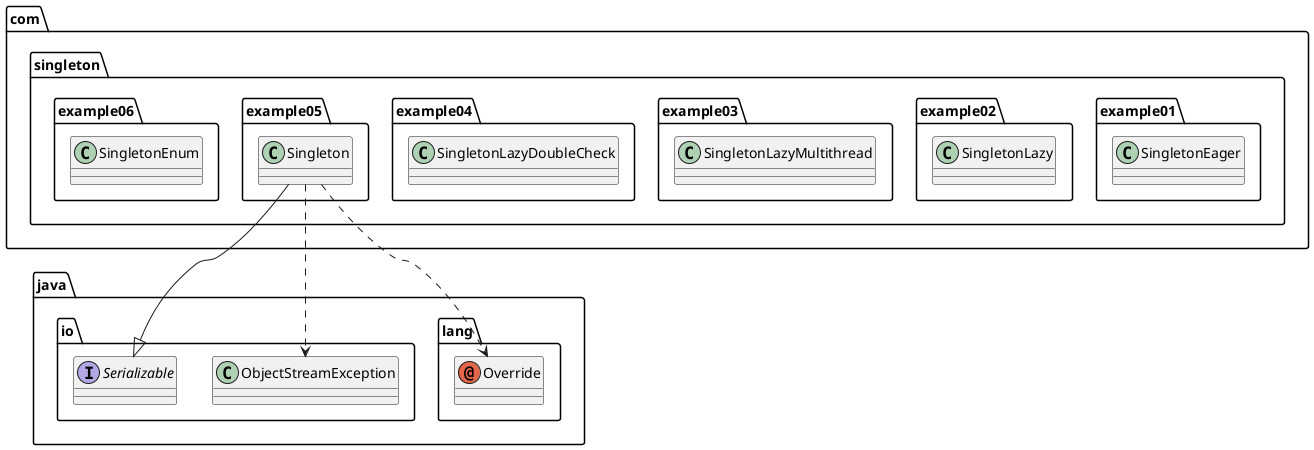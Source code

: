 @startuml
annotation java.lang.Override
class com.singleton.example01.SingletonEager
class com.singleton.example02.SingletonLazy
class com.singleton.example03.SingletonLazyMultithread
class com.singleton.example04.SingletonLazyDoubleCheck
class com.singleton.example05.Singleton
class com.singleton.example06.SingletonEnum
class java.io.ObjectStreamException
interface java.io.Serializable
com.singleton.example05.Singleton ..> java.lang.Override
com.singleton.example05.Singleton ..> java.io.ObjectStreamException
com.singleton.example05.Singleton --|> java.io.Serializable
@enduml